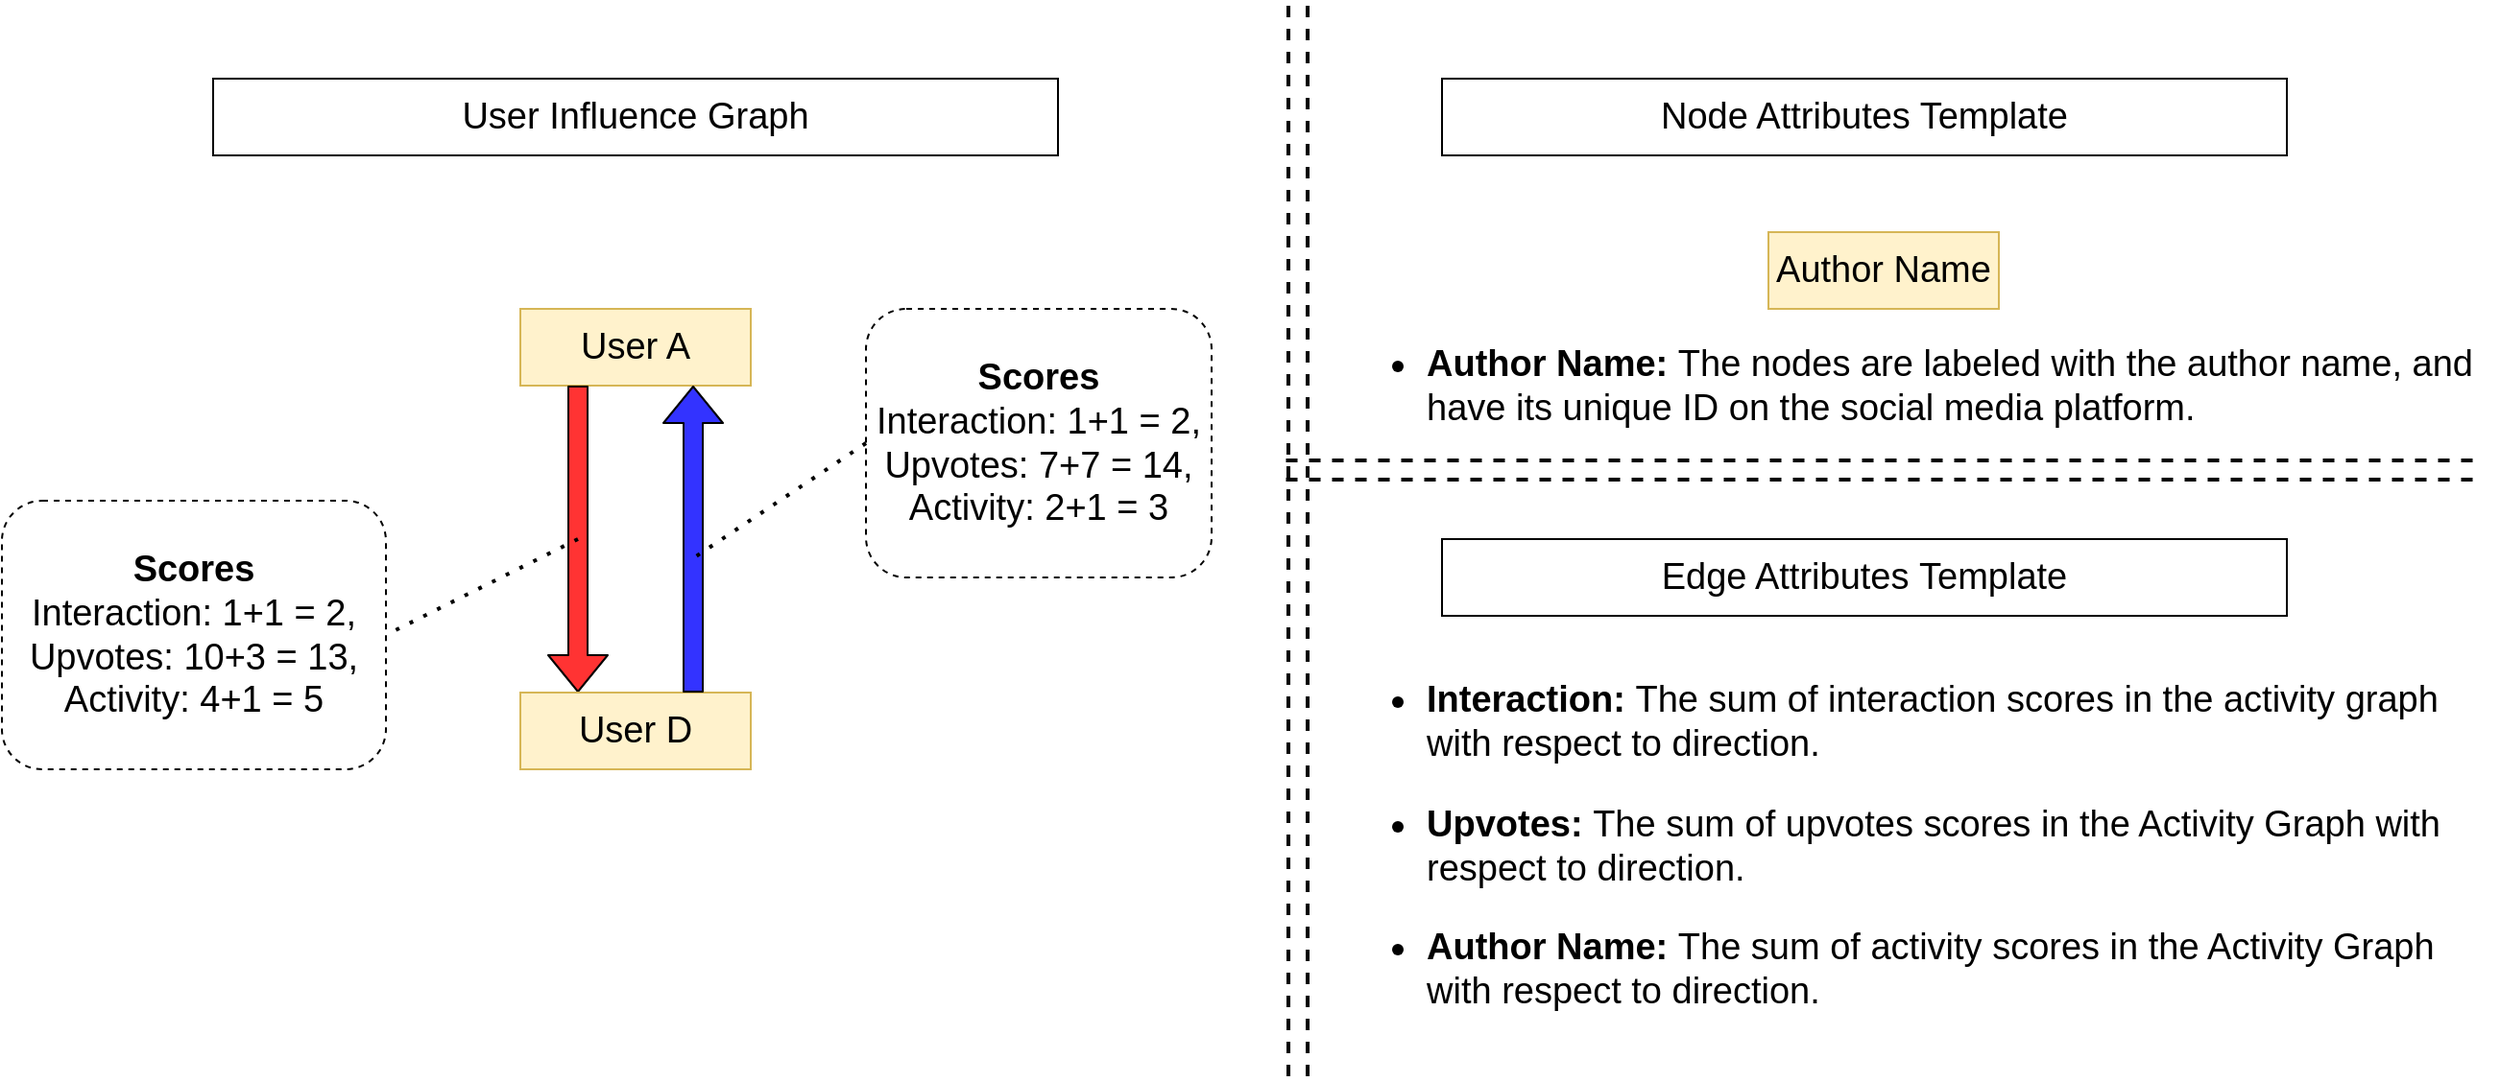 <mxfile version="14.8.6" type="device"><diagram id="X9vE8NF6FMygyPZbVo7U" name="Page-1"><mxGraphModel dx="2249" dy="2083" grid="1" gridSize="10" guides="1" tooltips="1" connect="1" arrows="1" fold="1" page="1" pageScale="1" pageWidth="827" pageHeight="1169" math="0" shadow="0"><root><mxCell id="0"/><mxCell id="1" parent="0"/><mxCell id="zYwZanu02HVRFI503at1-1" value="Author Name" style="rounded=0;whiteSpace=wrap;html=1;fillColor=#fff2cc;strokeColor=#d6b656;fontSize=19;" parent="1" vertex="1"><mxGeometry x="690" y="80" width="120" height="40" as="geometry"/></mxCell><mxCell id="zYwZanu02HVRFI503at1-4" value="User A" style="rounded=0;whiteSpace=wrap;html=1;fillColor=#fff2cc;strokeColor=#d6b656;fontSize=19;" parent="1" vertex="1"><mxGeometry x="40" y="120" width="120" height="40" as="geometry"/></mxCell><mxCell id="zYwZanu02HVRFI503at1-19" value="" style="shape=flexArrow;endArrow=classic;html=1;entryX=0.25;entryY=0;entryDx=0;entryDy=0;fillColor=#FF3333;fontSize=19;" parent="1" target="zYwZanu02HVRFI503at1-47" edge="1"><mxGeometry width="50" height="50" relative="1" as="geometry"><mxPoint x="70" y="160" as="sourcePoint"/><mxPoint x="50" y="410" as="targetPoint"/></mxGeometry></mxCell><mxCell id="zYwZanu02HVRFI503at1-23" value="" style="endArrow=none;dashed=1;html=1;strokeWidth=2;fontSize=19;" parent="1" edge="1"><mxGeometry width="50" height="50" relative="1" as="geometry"><mxPoint x="440" y="520" as="sourcePoint"/><mxPoint x="440" y="-40" as="targetPoint"/></mxGeometry></mxCell><mxCell id="zYwZanu02HVRFI503at1-24" value="" style="endArrow=none;dashed=1;html=1;strokeWidth=2;fontSize=19;" parent="1" edge="1"><mxGeometry width="50" height="50" relative="1" as="geometry"><mxPoint x="450" y="520" as="sourcePoint"/><mxPoint x="450" y="-40" as="targetPoint"/></mxGeometry></mxCell><mxCell id="zYwZanu02HVRFI503at1-25" value="&lt;font style=&quot;font-size: 19px;&quot;&gt;Node Attributes Template&lt;/font&gt;" style="text;html=1;fillColor=none;align=center;verticalAlign=middle;whiteSpace=wrap;rounded=0;strokeColor=#000000;fontSize=19;" parent="1" vertex="1"><mxGeometry x="520" width="440" height="40" as="geometry"/></mxCell><mxCell id="zYwZanu02HVRFI503at1-26" value="&lt;font style=&quot;font-size: 19px&quot;&gt;User Influence Graph&lt;/font&gt;" style="text;html=1;fillColor=none;align=center;verticalAlign=middle;whiteSpace=wrap;rounded=0;strokeColor=#000000;fontSize=19;" parent="1" vertex="1"><mxGeometry x="-120" width="440" height="40" as="geometry"/></mxCell><mxCell id="zYwZanu02HVRFI503at1-27" value="&lt;font style=&quot;font-size: 19px;&quot;&gt;Edge Attributes&amp;nbsp;Template&lt;/font&gt;" style="text;html=1;fillColor=none;align=center;verticalAlign=middle;whiteSpace=wrap;rounded=0;strokeColor=#000000;fontSize=19;" parent="1" vertex="1"><mxGeometry x="520" y="240" width="440" height="40" as="geometry"/></mxCell><mxCell id="zYwZanu02HVRFI503at1-43" value="&lt;ul style=&quot;font-size: 19px;&quot;&gt;&lt;li style=&quot;font-size: 19px;&quot;&gt;&lt;font style=&quot;font-size: 19px;&quot;&gt;&lt;b style=&quot;font-size: 19px;&quot;&gt;Author Name:&lt;/b&gt;&amp;nbsp;The nodes are labeled with the author name, and have its unique ID on the social media platform.&lt;/font&gt;&lt;/li&gt;&lt;/ul&gt;" style="text;html=1;strokeColor=none;fillColor=none;align=left;verticalAlign=middle;whiteSpace=wrap;rounded=0;fontSize=19;" parent="1" vertex="1"><mxGeometry x="470" y="140" width="600" height="40" as="geometry"/></mxCell><mxCell id="zYwZanu02HVRFI503at1-44" value="" style="endArrow=none;dashed=1;html=1;strokeWidth=2;fontSize=19;" parent="1" edge="1"><mxGeometry width="50" height="50" relative="1" as="geometry"><mxPoint x="438.75" y="199" as="sourcePoint"/><mxPoint x="1061.25" y="199" as="targetPoint"/></mxGeometry></mxCell><mxCell id="zYwZanu02HVRFI503at1-45" value="" style="endArrow=none;dashed=1;html=1;strokeWidth=2;fontSize=19;" parent="1" edge="1"><mxGeometry width="50" height="50" relative="1" as="geometry"><mxPoint x="438.75" y="209" as="sourcePoint"/><mxPoint x="1061.25" y="209" as="targetPoint"/></mxGeometry></mxCell><mxCell id="zYwZanu02HVRFI503at1-46" value="&lt;ul style=&quot;font-size: 19px;&quot;&gt;&lt;li style=&quot;font-size: 19px;&quot;&gt;&lt;font style=&quot;font-size: 19px;&quot;&gt;&lt;b style=&quot;font-size: 19px;&quot;&gt;Interaction: &lt;/b&gt;The sum of interaction scores in the activity graph with respect to direction.&lt;/font&gt;&lt;/li&gt;&lt;/ul&gt;&lt;ul style=&quot;font-size: 19px;&quot;&gt;&lt;li style=&quot;font-size: 19px;&quot;&gt;&lt;font style=&quot;font-size: 19px;&quot;&gt;&lt;b style=&quot;font-size: 19px;&quot;&gt;Upvotes: &lt;/b&gt;The sum of upvotes scores in the Activity Graph with respect to direction.&lt;/font&gt;&lt;/li&gt;&lt;/ul&gt;&lt;ul style=&quot;font-size: 19px;&quot;&gt;&lt;li style=&quot;font-size: 19px;&quot;&gt;&lt;font style=&quot;font-size: 19px;&quot;&gt;&lt;b style=&quot;font-size: 19px;&quot;&gt;Author Name: &lt;/b&gt;The sum of activity scores in the Activity Graph with respect to direction.&lt;/font&gt;&lt;/li&gt;&lt;/ul&gt;&lt;div style=&quot;font-size: 19px;&quot;&gt;&lt;/div&gt;" style="text;html=1;strokeColor=none;fillColor=none;align=left;verticalAlign=middle;whiteSpace=wrap;rounded=0;fontSize=19;" parent="1" vertex="1"><mxGeometry x="470" y="300" width="570" height="200" as="geometry"/></mxCell><mxCell id="zYwZanu02HVRFI503at1-47" value="User D" style="rounded=0;whiteSpace=wrap;html=1;fillColor=#fff2cc;strokeColor=#d6b656;fontSize=19;" parent="1" vertex="1"><mxGeometry x="40" y="320" width="120" height="40" as="geometry"/></mxCell><mxCell id="zYwZanu02HVRFI503at1-49" value="" style="shape=flexArrow;endArrow=classic;html=1;exitX=0.75;exitY=0;exitDx=0;exitDy=0;entryX=0.75;entryY=1;entryDx=0;entryDy=0;fillColor=#3333FF;fontSize=19;" parent="1" source="zYwZanu02HVRFI503at1-47" target="zYwZanu02HVRFI503at1-4" edge="1"><mxGeometry width="50" height="50" relative="1" as="geometry"><mxPoint x="60" y="300" as="sourcePoint"/><mxPoint x="250" y="200" as="targetPoint"/></mxGeometry></mxCell><mxCell id="-Z0z7ML-DCxj0dVSKXbe-1" value="" style="endArrow=none;dashed=1;html=1;dashPattern=1 3;strokeWidth=2;entryX=1;entryY=0.5;entryDx=0;entryDy=0;fontSize=19;" parent="1" target="-Z0z7ML-DCxj0dVSKXbe-2" edge="1"><mxGeometry width="50" height="50" relative="1" as="geometry"><mxPoint x="70" y="240" as="sourcePoint"/><mxPoint x="170" y="375" as="targetPoint"/></mxGeometry></mxCell><mxCell id="-Z0z7ML-DCxj0dVSKXbe-2" value="&lt;b style=&quot;font-size: 19px;&quot;&gt;Scores&lt;/b&gt;&lt;br style=&quot;font-size: 19px;&quot;&gt;Interaction: 1+1 = 2,&lt;br style=&quot;font-size: 19px;&quot;&gt;Upvotes: 10+3 = 13,&lt;br style=&quot;font-size: 19px;&quot;&gt;Activity: 4+1 = 5" style="rounded=1;whiteSpace=wrap;html=1;dashed=1;fontSize=19;" parent="1" vertex="1"><mxGeometry x="-230" y="220" width="200" height="140" as="geometry"/></mxCell><mxCell id="-Z0z7ML-DCxj0dVSKXbe-3" value="&lt;b style=&quot;font-size: 19px;&quot;&gt;Scores&lt;br style=&quot;font-size: 19px;&quot;&gt;&lt;/b&gt;Interaction: 1+1 = 2,&lt;br style=&quot;font-size: 19px;&quot;&gt;Upvotes: 7+7 = 14,&lt;br style=&quot;font-size: 19px;&quot;&gt;Activity: 2+1 = 3" style="rounded=1;whiteSpace=wrap;html=1;dashed=1;fontSize=19;" parent="1" vertex="1"><mxGeometry x="220" y="120" width="180" height="140" as="geometry"/></mxCell><mxCell id="-Z0z7ML-DCxj0dVSKXbe-4" value="" style="endArrow=none;dashed=1;html=1;dashPattern=1 3;strokeWidth=2;exitX=0;exitY=0.5;exitDx=0;exitDy=0;fontSize=19;" parent="1" source="-Z0z7ML-DCxj0dVSKXbe-3" edge="1"><mxGeometry width="50" height="50" relative="1" as="geometry"><mxPoint x="80" y="250" as="sourcePoint"/><mxPoint x="130" y="250" as="targetPoint"/></mxGeometry></mxCell></root></mxGraphModel></diagram></mxfile>
